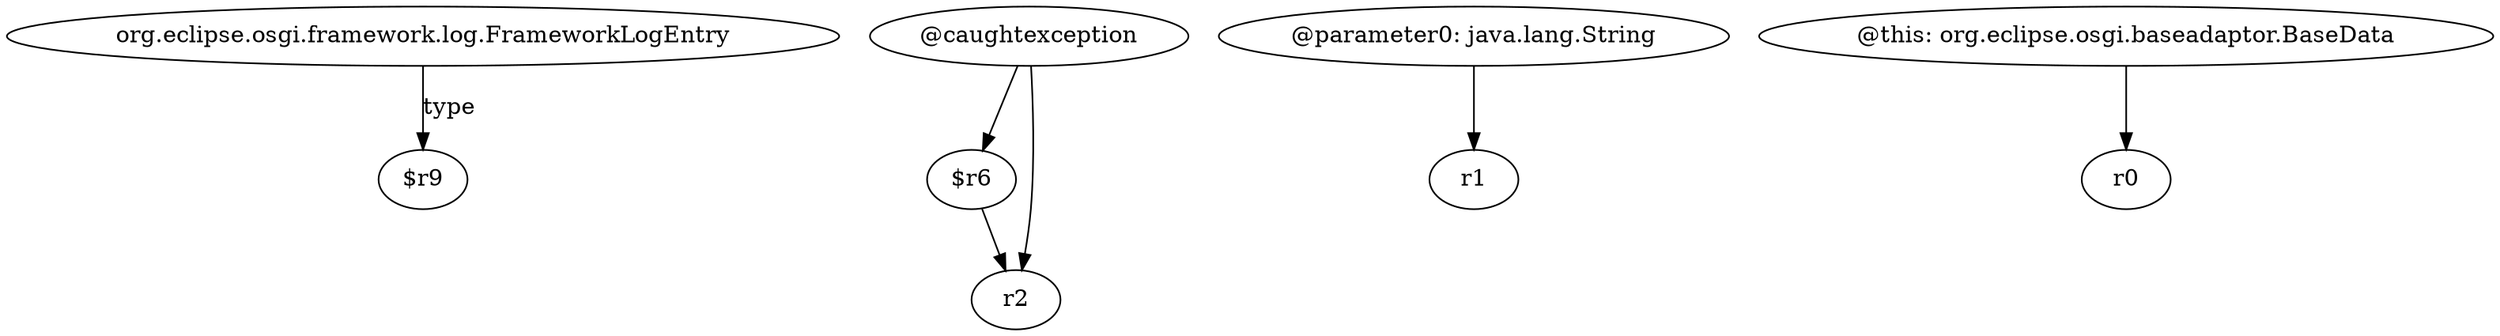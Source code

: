 digraph g {
0[label="org.eclipse.osgi.framework.log.FrameworkLogEntry"]
1[label="$r9"]
0->1[label="type"]
2[label="$r6"]
3[label="r2"]
2->3[label=""]
4[label="@parameter0: java.lang.String"]
5[label="r1"]
4->5[label=""]
6[label="@caughtexception"]
6->2[label=""]
7[label="@this: org.eclipse.osgi.baseadaptor.BaseData"]
8[label="r0"]
7->8[label=""]
6->3[label=""]
}